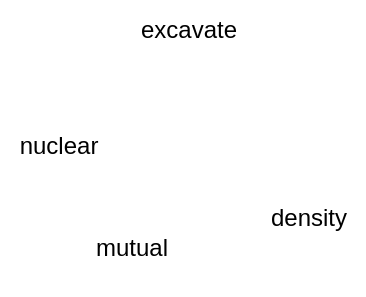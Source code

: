 <mxfile version="20.2.4" type="github">
  <diagram name="2023-11-14 00:12:41" id="VXZyrihvDa2prKkC_Pbu">
    <mxGraphModel dx="574" dy="244" grid="0" gridSize="10" guides="1" tooltips="1" connect="1" arrows="1" fold="1" page="1" pageScale="1" pageWidth="827" pageHeight="1169" math="0" shadow="0">
      <root>
        <mxCell id="0" />
        <mxCell id="1" parent="0" />
        <mxCell id="dVjBlAb2x-MTVGUW3b8g-1" value="excavate" style="text;html=1;align=center;verticalAlign=middle;resizable=0;points=[];autosize=1;strokeColor=none;fillColor=none;" parent="1" vertex="1">
          <mxGeometry x="272" y="46" width="70" height="30" as="geometry" />
        </mxCell>
        <mxCell id="dVjBlAb2x-MTVGUW3b8g-2" value="density" style="text;html=1;align=center;verticalAlign=middle;resizable=0;points=[];autosize=1;strokeColor=none;fillColor=none;" parent="1" vertex="1">
          <mxGeometry x="339" y="142" width="56" height="26" as="geometry" />
        </mxCell>
        <mxCell id="dVjBlAb2x-MTVGUW3b8g-3" value="nuclear" style="text;html=1;align=center;verticalAlign=middle;resizable=0;points=[];autosize=1;strokeColor=none;fillColor=none;" parent="1" vertex="1">
          <mxGeometry x="213" y="106" width="57" height="26" as="geometry" />
        </mxCell>
        <mxCell id="dVjBlAb2x-MTVGUW3b8g-4" value="mutual" style="text;strokeColor=none;align=center;fillColor=none;html=1;verticalAlign=middle;whiteSpace=wrap;rounded=0;" parent="1" vertex="1">
          <mxGeometry x="249" y="155" width="60" height="30" as="geometry" />
        </mxCell>
        <mxCell id="ZlixmQJfCNak0nO9Y2gb-1" style="edgeStyle=orthogonalEdgeStyle;rounded=0;orthogonalLoop=1;jettySize=auto;html=1;exitX=0.5;exitY=1;exitDx=0;exitDy=0;" edge="1" parent="1" source="dVjBlAb2x-MTVGUW3b8g-4" target="dVjBlAb2x-MTVGUW3b8g-4">
          <mxGeometry relative="1" as="geometry" />
        </mxCell>
      </root>
    </mxGraphModel>
  </diagram>
</mxfile>
